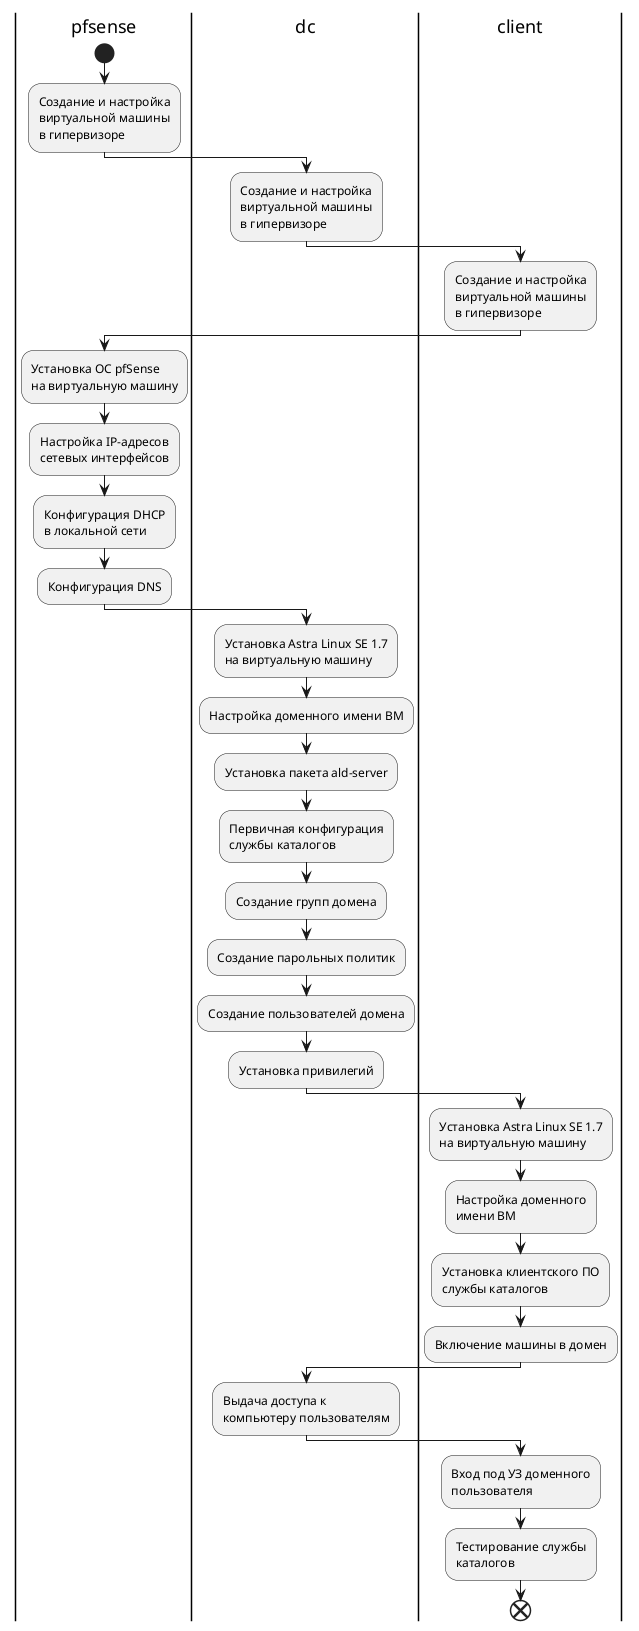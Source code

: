 @startuml model


|pfsense|
start
:Создание и настройка\nвиртуальной машины\nв гипервизоре;
|dc|
:Создание и настройка\nвиртуальной машины\nв гипервизоре;
|client|
:Создание и настройка\nвиртуальной машины\nв гипервизоре;

|pfsense|
:Установка ОС pfSense\nна виртуальную машину;
:Настройка IP-адресов\nсетевых интерфейсов;
:Конфигурация DHCP\nв локальной сети;
:Конфигурация DNS;

|dc|
:Установка Astra Linux SE 1.7\nна виртуальную машину;
:Настройка доменного имени ВМ;
:Установка пакета ald-server;
:Первичная конфигурация\nслужбы каталогов;
:Создание групп домена;
:Создание парольных политик;
:Создание пользователей домена;
:Установка привилегий;

|client|
:Установка Astra Linux SE 1.7\nна виртуальную машину;
:Настройка доменного\nимени ВМ;
:Установка клиентского ПО\nслужбы каталогов;
:Включение машины в домен;

|dc|
:Выдача доступа к\nкомпьютеру пользователям;

|client|
:Вход под УЗ доменного\nпользователя;
:Тестирование службы\nкаталогов;
end 
@enduml